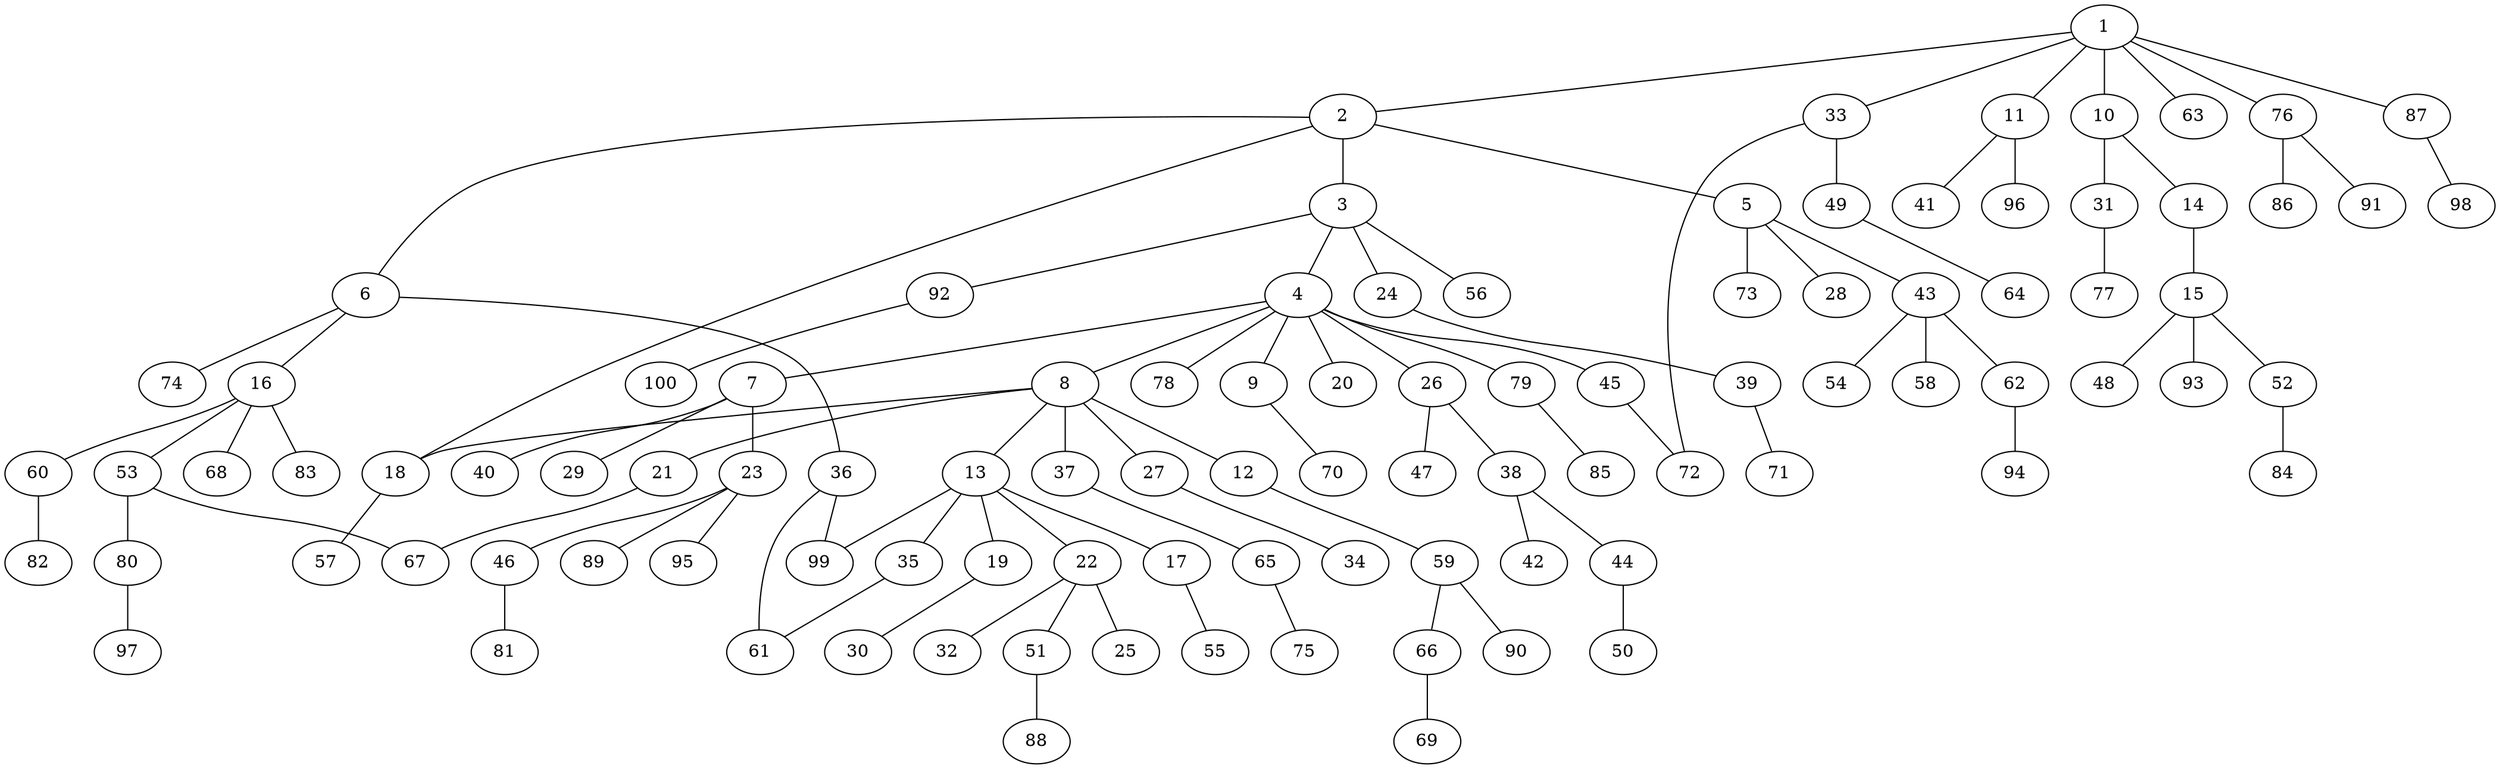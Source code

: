 graph graphname {1--2
1--10
1--11
1--33
1--63
1--76
1--87
2--3
2--5
2--6
2--18
3--4
3--24
3--56
3--92
4--7
4--8
4--9
4--20
4--26
4--45
4--78
4--79
5--28
5--43
5--73
6--16
6--36
6--74
7--23
7--29
7--40
8--12
8--13
8--18
8--21
8--27
8--37
9--70
10--14
10--31
11--41
11--96
12--59
13--17
13--19
13--22
13--35
13--99
14--15
15--48
15--52
15--93
16--53
16--60
16--68
16--83
17--55
18--57
19--30
21--67
22--25
22--32
22--51
23--46
23--89
23--95
24--39
26--38
26--47
27--34
31--77
33--49
33--72
35--61
36--61
36--99
37--65
38--42
38--44
39--71
43--54
43--58
43--62
44--50
45--72
46--81
49--64
51--88
52--84
53--67
53--80
59--66
59--90
60--82
62--94
65--75
66--69
76--86
76--91
79--85
80--97
87--98
92--100
}